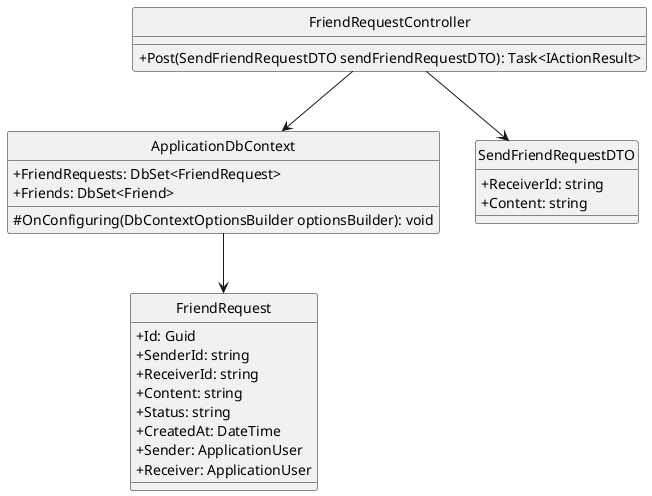 @startuml sendFriendRequest
hide circle
skinparam classAttributeIconSize 0
class FriendRequestController {
    + Post(SendFriendRequestDTO sendFriendRequestDTO): Task<IActionResult>
}

class ApplicationDbContext {
    +FriendRequests: DbSet<FriendRequest> 
    +Friends: DbSet<Friend> 
    #OnConfiguring(DbContextOptionsBuilder optionsBuilder): void
}


class SendFriendRequestDTO {
    +ReceiverId: string
    +Content: string
}

class FriendRequest {
    +Id: Guid
    +SenderId: string
    +ReceiverId: string
    +Content: string
    +Status: string
    +CreatedAt: DateTime
    +Sender: ApplicationUser
    +Receiver: ApplicationUser
}

FriendRequestController --> ApplicationDbContext
FriendRequestController --> SendFriendRequestDTO
ApplicationDbContext --> FriendRequest
@enduml